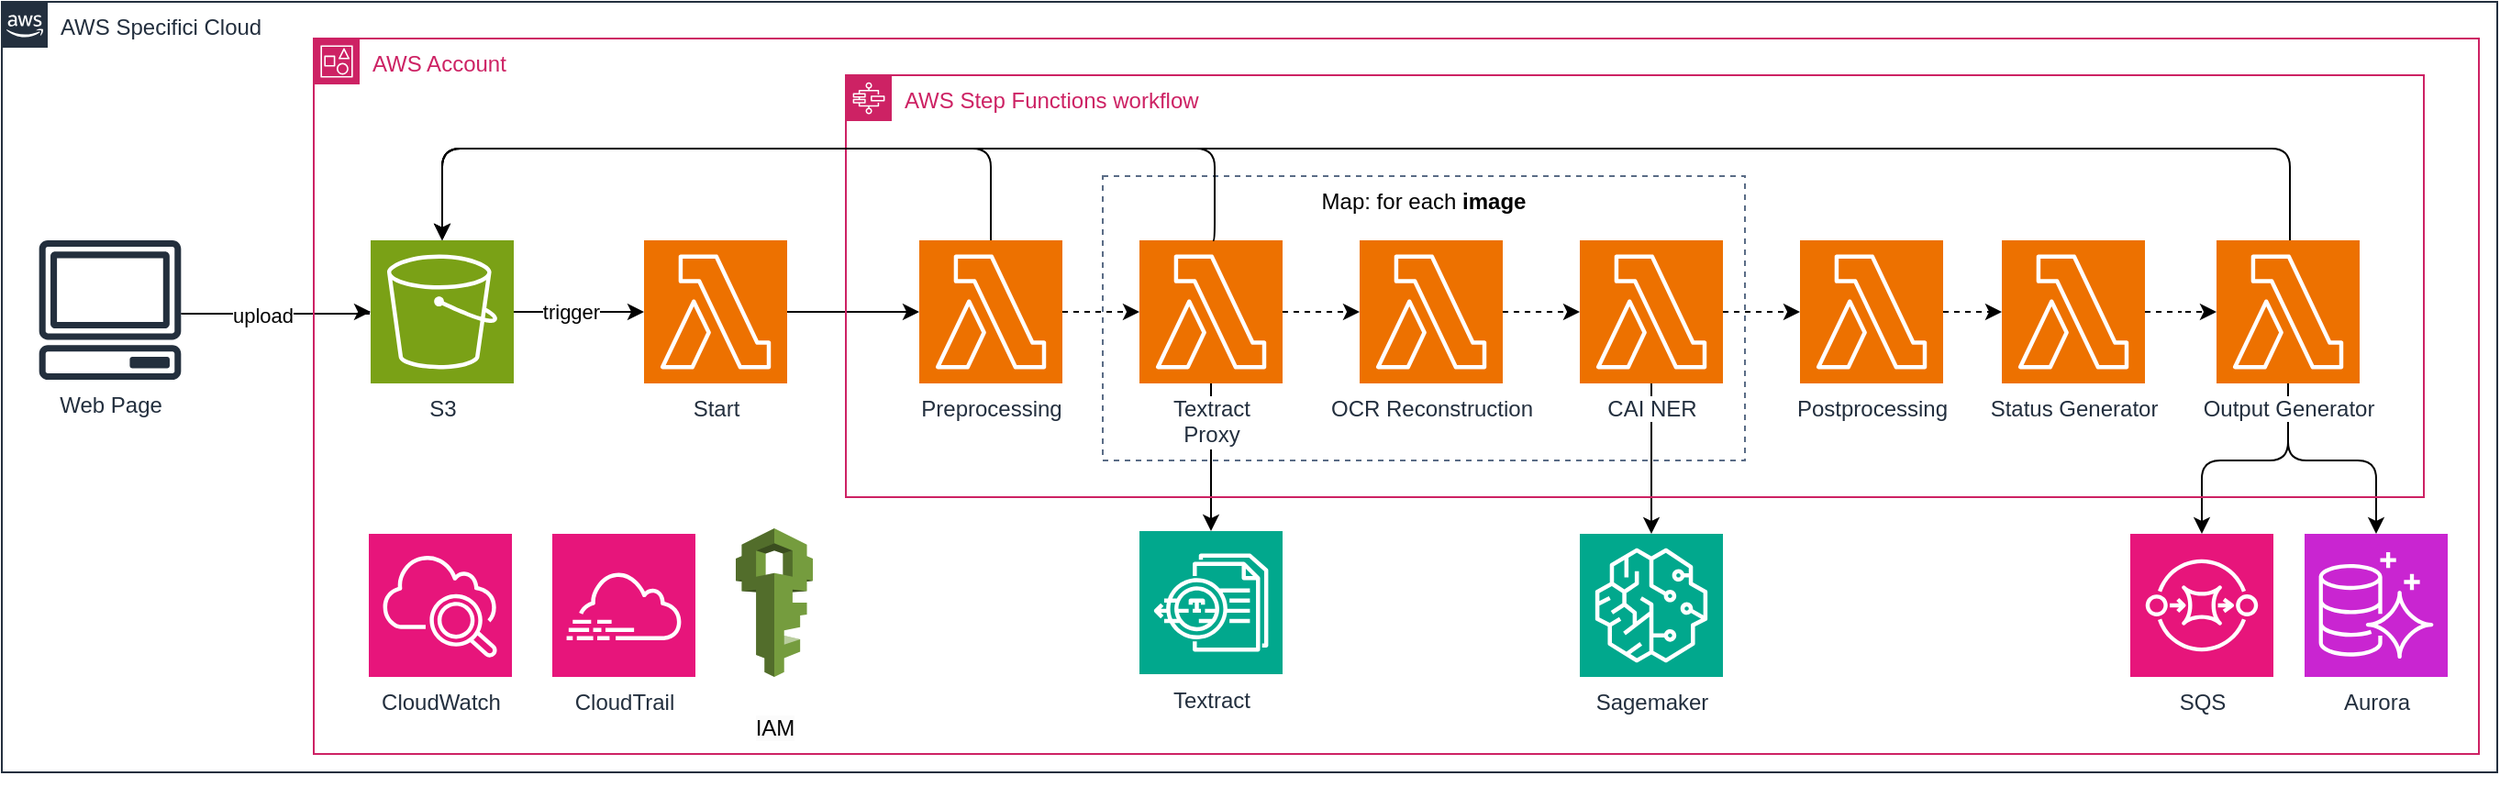 <mxfile version="24.6.4" type="device">
  <diagram name="Page-1" id="Bue6cSagjY5KeV1BsQsN">
    <mxGraphModel dx="338" dy="217" grid="1" gridSize="10" guides="1" tooltips="1" connect="1" arrows="1" fold="1" page="1" pageScale="1" pageWidth="850" pageHeight="1100" math="0" shadow="0">
      <root>
        <mxCell id="0" />
        <mxCell id="1" parent="0" />
        <mxCell id="bm7-GX7B6_4BtQHzwNns-12" style="edgeStyle=orthogonalEdgeStyle;rounded=1;orthogonalLoop=1;jettySize=auto;html=1;exitX=0.5;exitY=1;exitDx=0;exitDy=0;exitPerimeter=0;curved=0;entryX=0.5;entryY=0;entryDx=0;entryDy=0;entryPerimeter=0;" parent="1" source="eZnMmVLmcOr-d9roPOle-64" target="bm7-GX7B6_4BtQHzwNns-6" edge="1">
          <mxGeometry relative="1" as="geometry">
            <Array as="points">
              <mxPoint x="1266" y="270" />
              <mxPoint x="1314" y="270" />
            </Array>
          </mxGeometry>
        </mxCell>
        <mxCell id="bm7-GX7B6_4BtQHzwNns-11" style="edgeStyle=orthogonalEdgeStyle;rounded=1;orthogonalLoop=1;jettySize=auto;html=1;exitX=0.5;exitY=1;exitDx=0;exitDy=0;exitPerimeter=0;curved=0;entryX=0.5;entryY=0;entryDx=0;entryDy=0;entryPerimeter=0;" parent="1" source="eZnMmVLmcOr-d9roPOle-64" target="eZnMmVLmcOr-d9roPOle-65" edge="1">
          <mxGeometry relative="1" as="geometry">
            <Array as="points">
              <mxPoint x="1266" y="270" />
              <mxPoint x="1219" y="270" />
            </Array>
            <mxPoint x="1276" y="310" as="targetPoint" />
          </mxGeometry>
        </mxCell>
        <mxCell id="bm7-GX7B6_4BtQHzwNns-4" style="edgeStyle=orthogonalEdgeStyle;rounded=0;orthogonalLoop=1;jettySize=auto;html=1;entryX=0.5;entryY=0;entryDx=0;entryDy=0;entryPerimeter=0;exitX=0.5;exitY=1;exitDx=0;exitDy=0;exitPerimeter=0;" parent="1" source="eZnMmVLmcOr-d9roPOle-67" target="eZnMmVLmcOr-d9roPOle-68" edge="1">
          <mxGeometry relative="1" as="geometry">
            <mxPoint x="945" y="240" as="sourcePoint" />
            <Array as="points">
              <mxPoint x="919" y="310" />
            </Array>
          </mxGeometry>
        </mxCell>
        <mxCell id="eZnMmVLmcOr-d9roPOle-54" value="&lt;span style=&quot;background-color: rgb(255, 255, 255);&quot;&gt;&lt;span style=&quot;color: rgb(0, 0, 0);&quot;&gt;Map: for each&amp;nbsp;&lt;/span&gt;&lt;b style=&quot;color: rgb(0, 0, 0);&quot;&gt;image&lt;/b&gt;&lt;/span&gt;" style="fillColor=none;strokeColor=#5A6C86;dashed=1;verticalAlign=top;fontStyle=0;fontColor=#5A6C86;whiteSpace=wrap;html=1;" parent="1" vertex="1">
          <mxGeometry x="620" y="115" width="350" height="155" as="geometry" />
        </mxCell>
        <mxCell id="bm7-GX7B6_4BtQHzwNns-3" style="edgeStyle=orthogonalEdgeStyle;rounded=0;orthogonalLoop=1;jettySize=auto;html=1;exitX=0.5;exitY=1;exitDx=0;exitDy=0;exitPerimeter=0;entryX=0.5;entryY=0;entryDx=0;entryDy=0;entryPerimeter=0;" parent="1" source="eZnMmVLmcOr-d9roPOle-61" target="eZnMmVLmcOr-d9roPOle-39" edge="1">
          <mxGeometry relative="1" as="geometry" />
        </mxCell>
        <mxCell id="5rQLSe0iOJ8-HavjQNZp-4" style="edgeStyle=orthogonalEdgeStyle;rounded=0;orthogonalLoop=1;jettySize=auto;html=1;entryX=0;entryY=0.5;entryDx=0;entryDy=0;entryPerimeter=0;" parent="1" source="5rQLSe0iOJ8-HavjQNZp-3" target="eZnMmVLmcOr-d9roPOle-62" edge="1">
          <mxGeometry relative="1" as="geometry">
            <mxPoint x="-80" y="250" as="sourcePoint" />
            <Array as="points">
              <mxPoint x="220" y="190" />
            </Array>
          </mxGeometry>
        </mxCell>
        <mxCell id="5rQLSe0iOJ8-HavjQNZp-5" value="upload" style="edgeLabel;html=1;align=center;verticalAlign=middle;resizable=0;points=[];" parent="5rQLSe0iOJ8-HavjQNZp-4" vertex="1" connectable="0">
          <mxGeometry x="-0.156" y="-1" relative="1" as="geometry">
            <mxPoint as="offset" />
          </mxGeometry>
        </mxCell>
        <mxCell id="5rQLSe0iOJ8-HavjQNZp-2" style="edgeStyle=orthogonalEdgeStyle;rounded=0;orthogonalLoop=1;jettySize=auto;html=1;entryX=0;entryY=0.5;entryDx=0;entryDy=0;entryPerimeter=0;dashed=1;exitX=1;exitY=0.5;exitDx=0;exitDy=0;exitPerimeter=0;" parent="1" source="5rQLSe0iOJ8-HavjQNZp-1" target="eZnMmVLmcOr-d9roPOle-73" edge="1">
          <mxGeometry relative="1" as="geometry" />
        </mxCell>
        <mxCell id="eZnMmVLmcOr-d9roPOle-80" style="edgeStyle=orthogonalEdgeStyle;rounded=0;orthogonalLoop=1;jettySize=auto;html=1;exitX=1;exitY=0.5;exitDx=0;exitDy=0;exitPerimeter=0;entryX=0;entryY=0.5;entryDx=0;entryDy=0;entryPerimeter=0;" parent="1" source="eZnMmVLmcOr-d9roPOle-62" target="eZnMmVLmcOr-d9roPOle-33" edge="1">
          <mxGeometry relative="1" as="geometry" />
        </mxCell>
        <mxCell id="bm7-GX7B6_4BtQHzwNns-1" value="trigger" style="edgeLabel;html=1;align=center;verticalAlign=middle;resizable=0;points=[];" parent="eZnMmVLmcOr-d9roPOle-80" vertex="1" connectable="0">
          <mxGeometry x="0.2" y="-1" relative="1" as="geometry">
            <mxPoint x="-12" y="-1" as="offset" />
          </mxGeometry>
        </mxCell>
        <mxCell id="eZnMmVLmcOr-d9roPOle-2" value="AWS Account" style="points=[[0,0],[0.25,0],[0.5,0],[0.75,0],[1,0],[1,0.25],[1,0.5],[1,0.75],[1,1],[0.75,1],[0.5,1],[0.25,1],[0,1],[0,0.75],[0,0.5],[0,0.25]];outlineConnect=0;gradientColor=none;html=1;whiteSpace=wrap;fontSize=12;fontStyle=0;container=0;pointerEvents=0;collapsible=0;recursiveResize=0;shape=mxgraph.aws4.group;grIcon=mxgraph.aws4.group_account;strokeColor=#CD2264;fillColor=none;verticalAlign=top;align=left;spacingLeft=30;fontColor=#CD2264;dashed=0;labelBackgroundColor=default;" parent="1" vertex="1">
          <mxGeometry x="190" y="40" width="1180" height="390" as="geometry" />
        </mxCell>
        <mxCell id="eZnMmVLmcOr-d9roPOle-79" style="edgeStyle=orthogonalEdgeStyle;rounded=0;orthogonalLoop=1;jettySize=auto;html=1;exitX=1;exitY=0.5;exitDx=0;exitDy=0;exitPerimeter=0;" parent="1" source="eZnMmVLmcOr-d9roPOle-33" target="eZnMmVLmcOr-d9roPOle-66" edge="1">
          <mxGeometry relative="1" as="geometry" />
        </mxCell>
        <mxCell id="eZnMmVLmcOr-d9roPOle-33" value="&lt;span style=&quot;background-color: rgb(255, 255, 255);&quot;&gt;Start&lt;/span&gt;" style="sketch=0;points=[[0,0,0],[0.25,0,0],[0.5,0,0],[0.75,0,0],[1,0,0],[0,1,0],[0.25,1,0],[0.5,1,0],[0.75,1,0],[1,1,0],[0,0.25,0],[0,0.5,0],[0,0.75,0],[1,0.25,0],[1,0.5,0],[1,0.75,0]];outlineConnect=0;fontColor=#232F3E;fillColor=#ED7100;strokeColor=#ffffff;dashed=0;verticalLabelPosition=bottom;verticalAlign=top;align=center;html=1;fontSize=12;fontStyle=0;aspect=fixed;shape=mxgraph.aws4.resourceIcon;resIcon=mxgraph.aws4.lambda;labelBackgroundColor=default;" parent="1" vertex="1">
          <mxGeometry x="370" y="150" width="78" height="78" as="geometry" />
        </mxCell>
        <mxCell id="eZnMmVLmcOr-d9roPOle-77" style="edgeStyle=orthogonalEdgeStyle;rounded=0;orthogonalLoop=1;jettySize=auto;html=1;exitX=1;exitY=0.5;exitDx=0;exitDy=0;exitPerimeter=0;dashed=1;" parent="1" source="eZnMmVLmcOr-d9roPOle-67" target="5rQLSe0iOJ8-HavjQNZp-1" edge="1">
          <mxGeometry relative="1" as="geometry" />
        </mxCell>
        <mxCell id="eZnMmVLmcOr-d9roPOle-76" style="edgeStyle=orthogonalEdgeStyle;rounded=0;orthogonalLoop=1;jettySize=auto;html=1;exitX=1;exitY=0.5;exitDx=0;exitDy=0;exitPerimeter=0;entryX=0;entryY=0.5;entryDx=0;entryDy=0;entryPerimeter=0;dashed=1;" parent="1" source="eZnMmVLmcOr-d9roPOle-60" target="eZnMmVLmcOr-d9roPOle-67" edge="1">
          <mxGeometry relative="1" as="geometry" />
        </mxCell>
        <mxCell id="eZnMmVLmcOr-d9roPOle-75" style="edgeStyle=orthogonalEdgeStyle;rounded=0;orthogonalLoop=1;jettySize=auto;html=1;exitX=1;exitY=0.5;exitDx=0;exitDy=0;exitPerimeter=0;dashed=1;" parent="1" source="eZnMmVLmcOr-d9roPOle-61" target="eZnMmVLmcOr-d9roPOle-60" edge="1">
          <mxGeometry relative="1" as="geometry" />
        </mxCell>
        <mxCell id="eZnMmVLmcOr-d9roPOle-55" style="edgeStyle=orthogonalEdgeStyle;rounded=0;orthogonalLoop=1;jettySize=auto;html=1;exitX=0.5;exitY=1;exitDx=0;exitDy=0;movable=1;resizable=1;rotatable=1;deletable=1;editable=1;locked=0;connectable=1;" parent="1" edge="1">
          <mxGeometry relative="1" as="geometry">
            <mxPoint x="150" y="440" as="sourcePoint" />
            <mxPoint x="150" y="440" as="targetPoint" />
          </mxGeometry>
        </mxCell>
        <mxCell id="eZnMmVLmcOr-d9roPOle-56" value="AWS Step Functions workflow" style="points=[[0,0],[0.25,0],[0.5,0],[0.75,0],[1,0],[1,0.25],[1,0.5],[1,0.75],[1,1],[0.75,1],[0.5,1],[0.25,1],[0,1],[0,0.75],[0,0.5],[0,0.25]];outlineConnect=0;gradientColor=none;html=1;whiteSpace=wrap;fontSize=12;fontStyle=0;container=0;pointerEvents=0;collapsible=0;recursiveResize=0;shape=mxgraph.aws4.group;grIcon=mxgraph.aws4.group_aws_step_functions_workflow;strokeColor=#CD2264;fillColor=none;verticalAlign=top;align=left;spacingLeft=30;fontColor=#CD2264;dashed=0;labelBackgroundColor=default;" parent="1" vertex="1">
          <mxGeometry x="480" y="60" width="860" height="230" as="geometry" />
        </mxCell>
        <mxCell id="eZnMmVLmcOr-d9roPOle-57" value="CloudWatch" style="sketch=0;points=[[0,0,0],[0.25,0,0],[0.5,0,0],[0.75,0,0],[1,0,0],[0,1,0],[0.25,1,0],[0.5,1,0],[0.75,1,0],[1,1,0],[0,0.25,0],[0,0.5,0],[0,0.75,0],[1,0.25,0],[1,0.5,0],[1,0.75,0]];points=[[0,0,0],[0.25,0,0],[0.5,0,0],[0.75,0,0],[1,0,0],[0,1,0],[0.25,1,0],[0.5,1,0],[0.75,1,0],[1,1,0],[0,0.25,0],[0,0.5,0],[0,0.75,0],[1,0.25,0],[1,0.5,0],[1,0.75,0]];outlineConnect=0;fontColor=#232F3E;fillColor=#E7157B;strokeColor=#ffffff;dashed=0;verticalLabelPosition=bottom;verticalAlign=top;align=center;html=1;fontSize=12;fontStyle=0;aspect=fixed;shape=mxgraph.aws4.resourceIcon;resIcon=mxgraph.aws4.cloudwatch_2;" parent="1" vertex="1">
          <mxGeometry x="220" y="310" width="78" height="78" as="geometry" />
        </mxCell>
        <mxCell id="eZnMmVLmcOr-d9roPOle-58" value="CloudTrail" style="sketch=0;points=[[0,0,0],[0.25,0,0],[0.5,0,0],[0.75,0,0],[1,0,0],[0,1,0],[0.25,1,0],[0.5,1,0],[0.75,1,0],[1,1,0],[0,0.25,0],[0,0.5,0],[0,0.75,0],[1,0.25,0],[1,0.5,0],[1,0.75,0]];points=[[0,0,0],[0.25,0,0],[0.5,0,0],[0.75,0,0],[1,0,0],[0,1,0],[0.25,1,0],[0.5,1,0],[0.75,1,0],[1,1,0],[0,0.25,0],[0,0.5,0],[0,0.75,0],[1,0.25,0],[1,0.5,0],[1,0.75,0]];outlineConnect=0;fontColor=#232F3E;fillColor=#E7157B;strokeColor=#ffffff;dashed=0;verticalLabelPosition=bottom;verticalAlign=top;align=center;html=1;fontSize=12;fontStyle=0;aspect=fixed;shape=mxgraph.aws4.resourceIcon;resIcon=mxgraph.aws4.cloudtrail;" parent="1" vertex="1">
          <mxGeometry x="320" y="310" width="78" height="78" as="geometry" />
        </mxCell>
        <mxCell id="eZnMmVLmcOr-d9roPOle-59" value="&#xa;&lt;span style=&quot;color: rgb(0, 0, 0); font-family: Helvetica; font-size: 12px; font-style: normal; font-variant-ligatures: normal; font-variant-caps: normal; font-weight: 400; letter-spacing: normal; orphans: 2; text-align: center; text-indent: 0px; text-transform: none; widows: 2; word-spacing: 0px; -webkit-text-stroke-width: 0px; white-space: nowrap; background-color: rgb(251, 251, 251); text-decoration-thickness: initial; text-decoration-style: initial; text-decoration-color: initial; display: inline !important; float: none;&quot;&gt;IAM&lt;/span&gt;&#xa;&#xa;" style="outlineConnect=0;dashed=0;verticalLabelPosition=bottom;verticalAlign=top;align=center;html=1;shape=mxgraph.aws3.iam;fillColor=#759C3E;gradientColor=none;" parent="1" vertex="1">
          <mxGeometry x="420" y="307" width="42" height="81" as="geometry" />
        </mxCell>
        <mxCell id="eZnMmVLmcOr-d9roPOle-60" value="&lt;span style=&quot;&quot;&gt;OCR&amp;nbsp;&lt;/span&gt;Reconstruction" style="sketch=0;points=[[0,0,0],[0.25,0,0],[0.5,0,0],[0.75,0,0],[1,0,0],[0,1,0],[0.25,1,0],[0.5,1,0],[0.75,1,0],[1,1,0],[0,0.25,0],[0,0.5,0],[0,0.75,0],[1,0.25,0],[1,0.5,0],[1,0.75,0]];outlineConnect=0;fontColor=#232F3E;fillColor=#ED7100;strokeColor=#ffffff;dashed=0;verticalLabelPosition=bottom;verticalAlign=top;align=center;html=1;fontSize=12;fontStyle=0;aspect=fixed;shape=mxgraph.aws4.resourceIcon;resIcon=mxgraph.aws4.lambda;labelBackgroundColor=#FFFFFF;" parent="1" vertex="1">
          <mxGeometry x="760" y="150" width="78" height="78" as="geometry" />
        </mxCell>
        <mxCell id="eZnMmVLmcOr-d9roPOle-62" value="&lt;span style=&quot;background-color: rgb(255, 255, 255);&quot;&gt;S3&lt;/span&gt;" style="sketch=0;points=[[0,0,0],[0.25,0,0],[0.5,0,0],[0.75,0,0],[1,0,0],[0,1,0],[0.25,1,0],[0.5,1,0],[0.75,1,0],[1,1,0],[0,0.25,0],[0,0.5,0],[0,0.75,0],[1,0.25,0],[1,0.5,0],[1,0.75,0]];outlineConnect=0;fontColor=#232F3E;fillColor=#7AA116;strokeColor=#ffffff;dashed=0;verticalLabelPosition=bottom;verticalAlign=top;align=center;html=1;fontSize=12;fontStyle=0;aspect=fixed;shape=mxgraph.aws4.resourceIcon;resIcon=mxgraph.aws4.s3;" parent="1" vertex="1">
          <mxGeometry x="221" y="150" width="78" height="78" as="geometry" />
        </mxCell>
        <mxCell id="eZnMmVLmcOr-d9roPOle-39" value="Textract" style="sketch=0;points=[[0,0,0],[0.25,0,0],[0.5,0,0],[0.75,0,0],[1,0,0],[0,1,0],[0.25,1,0],[0.5,1,0],[0.75,1,0],[1,1,0],[0,0.25,0],[0,0.5,0],[0,0.75,0],[1,0.25,0],[1,0.5,0],[1,0.75,0]];outlineConnect=0;fontColor=#232F3E;fillColor=#01A88D;strokeColor=#ffffff;dashed=0;verticalLabelPosition=bottom;verticalAlign=top;align=center;html=1;fontSize=12;fontStyle=0;aspect=fixed;shape=mxgraph.aws4.resourceIcon;resIcon=mxgraph.aws4.textract;" parent="1" vertex="1">
          <mxGeometry x="640" y="308.5" width="78" height="78" as="geometry" />
        </mxCell>
        <mxCell id="eZnMmVLmcOr-d9roPOle-74" style="edgeStyle=orthogonalEdgeStyle;rounded=0;orthogonalLoop=1;jettySize=auto;html=1;exitX=1;exitY=0.5;exitDx=0;exitDy=0;exitPerimeter=0;entryX=0;entryY=0.5;entryDx=0;entryDy=0;entryPerimeter=0;dashed=1;" parent="1" source="eZnMmVLmcOr-d9roPOle-66" target="eZnMmVLmcOr-d9roPOle-61" edge="1">
          <mxGeometry relative="1" as="geometry" />
        </mxCell>
        <mxCell id="eZnMmVLmcOr-d9roPOle-78" style="edgeStyle=orthogonalEdgeStyle;rounded=0;orthogonalLoop=1;jettySize=auto;html=1;exitX=1;exitY=0.5;exitDx=0;exitDy=0;exitPerimeter=0;dashed=1;" parent="1" source="eZnMmVLmcOr-d9roPOle-73" target="eZnMmVLmcOr-d9roPOle-64" edge="1">
          <mxGeometry relative="1" as="geometry" />
        </mxCell>
        <mxCell id="eZnMmVLmcOr-d9roPOle-73" value="Status Generator" style="sketch=0;points=[[0,0,0],[0.25,0,0],[0.5,0,0],[0.75,0,0],[1,0,0],[0,1,0],[0.25,1,0],[0.5,1,0],[0.75,1,0],[1,1,0],[0,0.25,0],[0,0.5,0],[0,0.75,0],[1,0.25,0],[1,0.5,0],[1,0.75,0]];outlineConnect=0;fontColor=#232F3E;fillColor=#ED7100;strokeColor=#ffffff;dashed=0;verticalLabelPosition=bottom;verticalAlign=top;align=center;html=1;fontSize=12;fontStyle=0;aspect=fixed;shape=mxgraph.aws4.resourceIcon;resIcon=mxgraph.aws4.lambda;labelBackgroundColor=#FFFFFF;" parent="1" vertex="1">
          <mxGeometry x="1110" y="150" width="78" height="78" as="geometry" />
        </mxCell>
        <mxCell id="eZnMmVLmcOr-d9roPOle-66" value="Preprocessing" style="sketch=0;points=[[0,0,0],[0.25,0,0],[0.5,0,0],[0.75,0,0],[1,0,0],[0,1,0],[0.25,1,0],[0.5,1,0],[0.75,1,0],[1,1,0],[0,0.25,0],[0,0.5,0],[0,0.75,0],[1,0.25,0],[1,0.5,0],[1,0.75,0]];outlineConnect=0;fontColor=#232F3E;fillColor=#ED7100;strokeColor=#ffffff;dashed=0;verticalLabelPosition=bottom;verticalAlign=top;align=center;html=1;fontSize=12;fontStyle=0;aspect=fixed;shape=mxgraph.aws4.resourceIcon;resIcon=mxgraph.aws4.lambda;labelBackgroundColor=#FFFFFF;" parent="1" vertex="1">
          <mxGeometry x="520" y="150" width="78" height="78" as="geometry" />
        </mxCell>
        <mxCell id="eZnMmVLmcOr-d9roPOle-61" value="&lt;span style=&quot;background-color: rgb(255, 255, 255);&quot;&gt;Textract&lt;/span&gt;&lt;div&gt;&lt;span style=&quot;background-color: rgb(255, 255, 255);&quot;&gt;Proxy&lt;/span&gt;&lt;/div&gt;" style="sketch=0;points=[[0,0,0],[0.25,0,0],[0.5,0,0],[0.75,0,0],[1,0,0],[0,1,0],[0.25,1,0],[0.5,1,0],[0.75,1,0],[1,1,0],[0,0.25,0],[0,0.5,0],[0,0.75,0],[1,0.25,0],[1,0.5,0],[1,0.75,0]];outlineConnect=0;fontColor=#232F3E;fillColor=#ED7100;strokeColor=#ffffff;dashed=0;verticalLabelPosition=bottom;verticalAlign=top;align=center;html=1;fontSize=12;fontStyle=0;aspect=fixed;shape=mxgraph.aws4.resourceIcon;resIcon=mxgraph.aws4.lambda;labelBackgroundColor=#FFFFFF;" parent="1" vertex="1">
          <mxGeometry x="640" y="149.999" width="78" height="78" as="geometry" />
        </mxCell>
        <mxCell id="bm7-GX7B6_4BtQHzwNns-2" value="AWS Specifici Cloud" style="points=[[0,0],[0.25,0],[0.5,0],[0.75,0],[1,0],[1,0.25],[1,0.5],[1,0.75],[1,1],[0.75,1],[0.5,1],[0.25,1],[0,1],[0,0.75],[0,0.5],[0,0.25]];outlineConnect=0;gradientColor=none;html=1;whiteSpace=wrap;fontSize=12;fontStyle=0;container=0;pointerEvents=0;collapsible=0;recursiveResize=0;shape=mxgraph.aws4.group;grIcon=mxgraph.aws4.group_aws_cloud_alt;strokeColor=#232F3E;fillColor=none;verticalAlign=top;align=left;spacingLeft=30;fontColor=#232F3E;dashed=0;movable=1;resizable=1;rotatable=1;deletable=1;editable=1;locked=0;connectable=1;labelBackgroundColor=#FFFFFF;" parent="1" vertex="1">
          <mxGeometry x="20" y="20" width="1360" height="420" as="geometry" />
        </mxCell>
        <mxCell id="bm7-GX7B6_4BtQHzwNns-7" style="edgeStyle=orthogonalEdgeStyle;rounded=1;orthogonalLoop=1;jettySize=auto;html=1;exitX=0.5;exitY=0;exitDx=0;exitDy=0;exitPerimeter=0;entryX=0.5;entryY=0;entryDx=0;entryDy=0;entryPerimeter=0;curved=0;" parent="1" edge="1">
          <mxGeometry relative="1" as="geometry">
            <Array as="points">
              <mxPoint x="559" y="100" />
              <mxPoint x="260" y="100" />
            </Array>
            <mxPoint x="559" y="150" as="sourcePoint" />
            <mxPoint x="260" y="150" as="targetPoint" />
          </mxGeometry>
        </mxCell>
        <mxCell id="bm7-GX7B6_4BtQHzwNns-9" style="edgeStyle=orthogonalEdgeStyle;rounded=1;orthogonalLoop=1;jettySize=auto;html=1;exitX=0.5;exitY=0;exitDx=0;exitDy=0;exitPerimeter=0;curved=0;" parent="1" edge="1">
          <mxGeometry relative="1" as="geometry">
            <Array as="points">
              <mxPoint x="681" y="150" />
              <mxPoint x="681" y="100" />
              <mxPoint x="260" y="100" />
            </Array>
            <mxPoint x="680" y="149.999" as="sourcePoint" />
            <mxPoint x="260" y="150" as="targetPoint" />
          </mxGeometry>
        </mxCell>
        <mxCell id="bm7-GX7B6_4BtQHzwNns-10" style="edgeStyle=orthogonalEdgeStyle;rounded=1;orthogonalLoop=1;jettySize=auto;html=1;exitX=0.5;exitY=0;exitDx=0;exitDy=0;exitPerimeter=0;curved=0;" parent="1" edge="1">
          <mxGeometry relative="1" as="geometry">
            <Array as="points">
              <mxPoint x="1267" y="100" />
              <mxPoint x="260" y="100" />
            </Array>
            <mxPoint x="1267" y="150.0" as="sourcePoint" />
            <mxPoint x="260" y="150" as="targetPoint" />
          </mxGeometry>
        </mxCell>
        <mxCell id="5rQLSe0iOJ8-HavjQNZp-1" value="Postprocessing" style="sketch=0;points=[[0,0,0],[0.25,0,0],[0.5,0,0],[0.75,0,0],[1,0,0],[0,1,0],[0.25,1,0],[0.5,1,0],[0.75,1,0],[1,1,0],[0,0.25,0],[0,0.5,0],[0,0.75,0],[1,0.25,0],[1,0.5,0],[1,0.75,0]];outlineConnect=0;fontColor=#232F3E;fillColor=#ED7100;strokeColor=#ffffff;dashed=0;verticalLabelPosition=bottom;verticalAlign=top;align=center;html=1;fontSize=12;fontStyle=0;aspect=fixed;shape=mxgraph.aws4.resourceIcon;resIcon=mxgraph.aws4.lambda;labelBackgroundColor=#FFFFFF;" parent="1" vertex="1">
          <mxGeometry x="1000" y="150" width="78" height="78" as="geometry" />
        </mxCell>
        <mxCell id="5rQLSe0iOJ8-HavjQNZp-3" value="&lt;span style=&quot;background-color: rgb(255, 255, 255);&quot;&gt;Web Page&lt;/span&gt;" style="sketch=0;outlineConnect=0;fontColor=#232F3E;gradientColor=none;fillColor=#232F3D;strokeColor=none;dashed=0;verticalLabelPosition=bottom;verticalAlign=top;align=center;html=1;fontSize=12;fontStyle=0;aspect=fixed;pointerEvents=1;shape=mxgraph.aws4.client;" parent="1" vertex="1">
          <mxGeometry x="40" y="150" width="78" height="76" as="geometry" />
        </mxCell>
        <mxCell id="eZnMmVLmcOr-d9roPOle-67" value="CAI NER" style="sketch=0;points=[[0,0,0],[0.25,0,0],[0.5,0,0],[0.75,0,0],[1,0,0],[0,1,0],[0.25,1,0],[0.5,1,0],[0.75,1,0],[1,1,0],[0,0.25,0],[0,0.5,0],[0,0.75,0],[1,0.25,0],[1,0.5,0],[1,0.75,0]];outlineConnect=0;fontColor=#232F3E;fillColor=#ED7100;strokeColor=#ffffff;dashed=0;verticalLabelPosition=bottom;verticalAlign=top;align=center;html=1;fontSize=12;fontStyle=0;aspect=fixed;shape=mxgraph.aws4.resourceIcon;resIcon=mxgraph.aws4.lambda;labelBackgroundColor=#FFFFFF;" parent="1" vertex="1">
          <mxGeometry x="880" y="150" width="78" height="78" as="geometry" />
        </mxCell>
        <mxCell id="eZnMmVLmcOr-d9roPOle-68" value="Sagemaker" style="sketch=0;points=[[0,0,0],[0.25,0,0],[0.5,0,0],[0.75,0,0],[1,0,0],[0,1,0],[0.25,1,0],[0.5,1,0],[0.75,1,0],[1,1,0],[0,0.25,0],[0,0.5,0],[0,0.75,0],[1,0.25,0],[1,0.5,0],[1,0.75,0]];outlineConnect=0;fontColor=#232F3E;fillColor=#01A88D;strokeColor=#ffffff;dashed=0;verticalLabelPosition=bottom;verticalAlign=top;align=center;html=1;fontSize=12;fontStyle=0;aspect=fixed;shape=mxgraph.aws4.resourceIcon;resIcon=mxgraph.aws4.sagemaker;" parent="1" vertex="1">
          <mxGeometry x="880" y="310" width="78" height="78" as="geometry" />
        </mxCell>
        <mxCell id="eZnMmVLmcOr-d9roPOle-64" value="Output Generator" style="sketch=0;points=[[0,0,0],[0.25,0,0],[0.5,0,0],[0.75,0,0],[1,0,0],[0,1,0],[0.25,1,0],[0.5,1,0],[0.75,1,0],[1,1,0],[0,0.25,0],[0,0.5,0],[0,0.75,0],[1,0.25,0],[1,0.5,0],[1,0.75,0]];outlineConnect=0;fontColor=#232F3E;fillColor=#ED7100;strokeColor=#ffffff;dashed=0;verticalLabelPosition=bottom;verticalAlign=top;align=center;html=1;fontSize=12;fontStyle=0;aspect=fixed;shape=mxgraph.aws4.resourceIcon;resIcon=mxgraph.aws4.lambda;labelBackgroundColor=#FFFFFF;" parent="1" vertex="1">
          <mxGeometry x="1227" y="150" width="78" height="78" as="geometry" />
        </mxCell>
        <mxCell id="eZnMmVLmcOr-d9roPOle-65" value="SQS" style="sketch=0;points=[[0,0,0],[0.25,0,0],[0.5,0,0],[0.75,0,0],[1,0,0],[0,1,0],[0.25,1,0],[0.5,1,0],[0.75,1,0],[1,1,0],[0,0.25,0],[0,0.5,0],[0,0.75,0],[1,0.25,0],[1,0.5,0],[1,0.75,0]];outlineConnect=0;fontColor=#232F3E;fillColor=#E7157B;strokeColor=#ffffff;dashed=0;verticalLabelPosition=bottom;verticalAlign=top;align=center;html=1;fontSize=12;fontStyle=0;aspect=fixed;shape=mxgraph.aws4.resourceIcon;resIcon=mxgraph.aws4.sqs;" parent="1" vertex="1">
          <mxGeometry x="1180" y="310" width="78" height="78" as="geometry" />
        </mxCell>
        <mxCell id="bm7-GX7B6_4BtQHzwNns-6" value="Aurora" style="sketch=0;points=[[0,0,0],[0.25,0,0],[0.5,0,0],[0.75,0,0],[1,0,0],[0,1,0],[0.25,1,0],[0.5,1,0],[0.75,1,0],[1,1,0],[0,0.25,0],[0,0.5,0],[0,0.75,0],[1,0.25,0],[1,0.5,0],[1,0.75,0]];outlineConnect=0;fontColor=#232F3E;fillColor=#C925D1;strokeColor=#ffffff;dashed=0;verticalLabelPosition=bottom;verticalAlign=top;align=center;html=1;fontSize=12;fontStyle=0;aspect=fixed;shape=mxgraph.aws4.resourceIcon;resIcon=mxgraph.aws4.aurora;" parent="1" vertex="1">
          <mxGeometry x="1275" y="310" width="78" height="78" as="geometry" />
        </mxCell>
      </root>
    </mxGraphModel>
  </diagram>
</mxfile>
